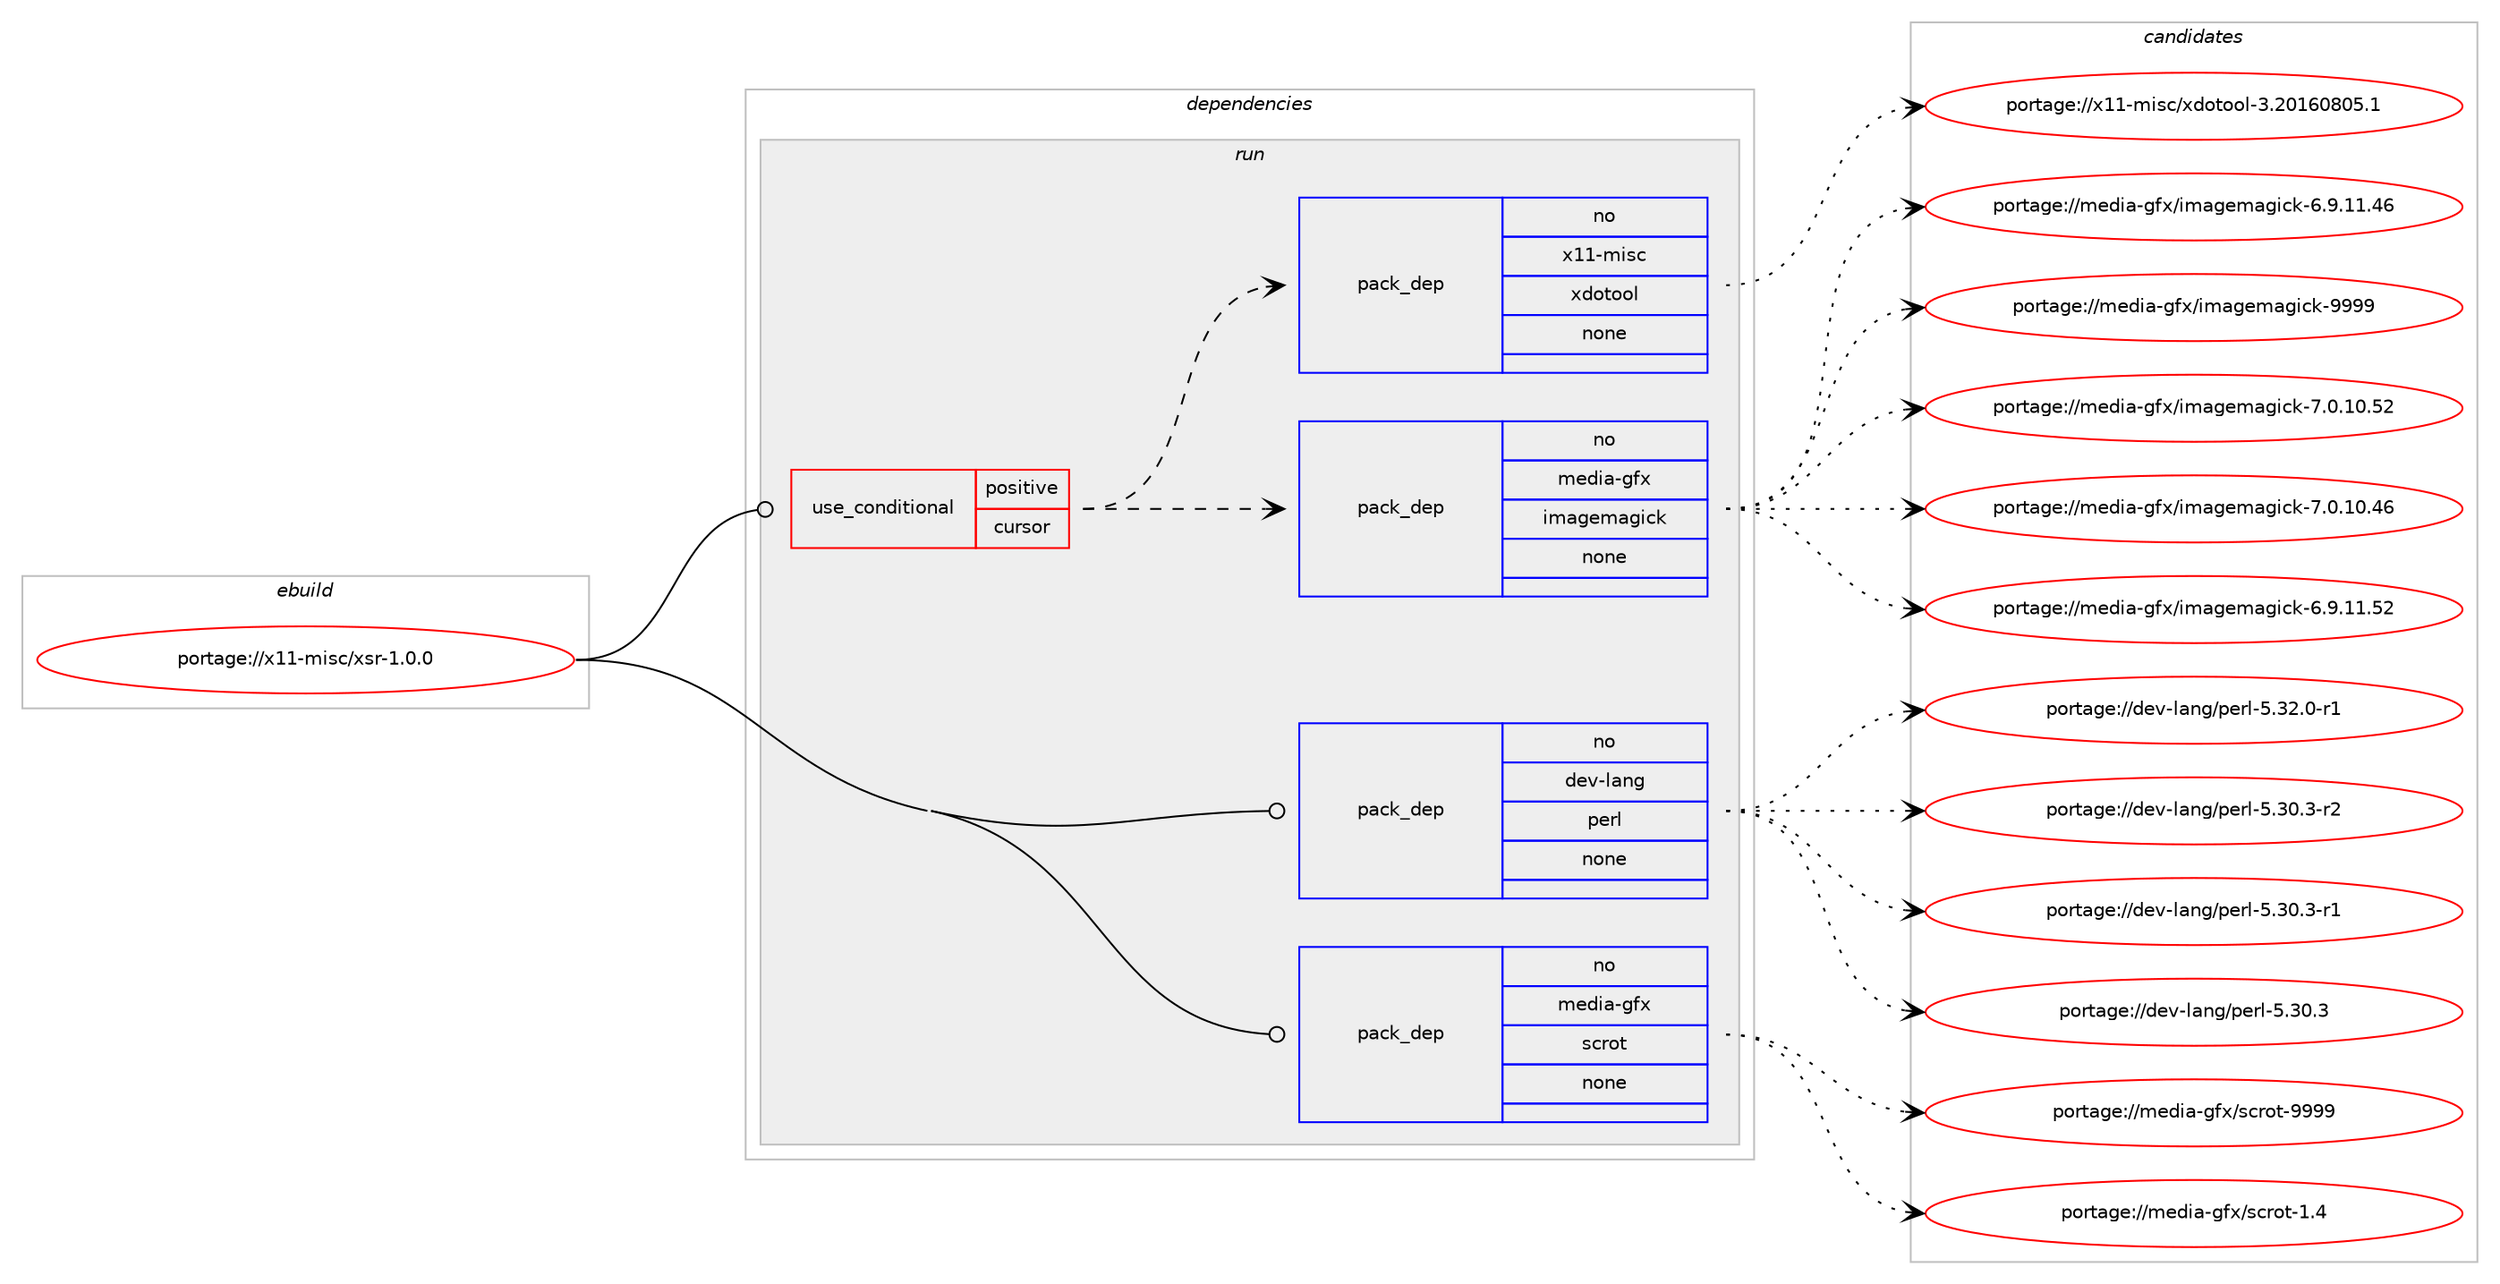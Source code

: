 digraph prolog {

# *************
# Graph options
# *************

newrank=true;
concentrate=true;
compound=true;
graph [rankdir=LR,fontname=Helvetica,fontsize=10,ranksep=1.5];#, ranksep=2.5, nodesep=0.2];
edge  [arrowhead=vee];
node  [fontname=Helvetica,fontsize=10];

# **********
# The ebuild
# **********

subgraph cluster_leftcol {
color=gray;
rank=same;
label=<<i>ebuild</i>>;
id [label="portage://x11-misc/xsr-1.0.0", color=red, width=4, href="../x11-misc/xsr-1.0.0.svg"];
}

# ****************
# The dependencies
# ****************

subgraph cluster_midcol {
color=gray;
label=<<i>dependencies</i>>;
subgraph cluster_compile {
fillcolor="#eeeeee";
style=filled;
label=<<i>compile</i>>;
}
subgraph cluster_compileandrun {
fillcolor="#eeeeee";
style=filled;
label=<<i>compile and run</i>>;
}
subgraph cluster_run {
fillcolor="#eeeeee";
style=filled;
label=<<i>run</i>>;
subgraph cond35 {
dependency615 [label=<<TABLE BORDER="0" CELLBORDER="1" CELLSPACING="0" CELLPADDING="4"><TR><TD ROWSPAN="3" CELLPADDING="10">use_conditional</TD></TR><TR><TD>positive</TD></TR><TR><TD>cursor</TD></TR></TABLE>>, shape=none, color=red];
subgraph pack575 {
dependency616 [label=<<TABLE BORDER="0" CELLBORDER="1" CELLSPACING="0" CELLPADDING="4" WIDTH="220"><TR><TD ROWSPAN="6" CELLPADDING="30">pack_dep</TD></TR><TR><TD WIDTH="110">no</TD></TR><TR><TD>media-gfx</TD></TR><TR><TD>imagemagick</TD></TR><TR><TD>none</TD></TR><TR><TD></TD></TR></TABLE>>, shape=none, color=blue];
}
dependency615:e -> dependency616:w [weight=20,style="dashed",arrowhead="vee"];
subgraph pack576 {
dependency617 [label=<<TABLE BORDER="0" CELLBORDER="1" CELLSPACING="0" CELLPADDING="4" WIDTH="220"><TR><TD ROWSPAN="6" CELLPADDING="30">pack_dep</TD></TR><TR><TD WIDTH="110">no</TD></TR><TR><TD>x11-misc</TD></TR><TR><TD>xdotool</TD></TR><TR><TD>none</TD></TR><TR><TD></TD></TR></TABLE>>, shape=none, color=blue];
}
dependency615:e -> dependency617:w [weight=20,style="dashed",arrowhead="vee"];
}
id:e -> dependency615:w [weight=20,style="solid",arrowhead="odot"];
subgraph pack577 {
dependency618 [label=<<TABLE BORDER="0" CELLBORDER="1" CELLSPACING="0" CELLPADDING="4" WIDTH="220"><TR><TD ROWSPAN="6" CELLPADDING="30">pack_dep</TD></TR><TR><TD WIDTH="110">no</TD></TR><TR><TD>dev-lang</TD></TR><TR><TD>perl</TD></TR><TR><TD>none</TD></TR><TR><TD></TD></TR></TABLE>>, shape=none, color=blue];
}
id:e -> dependency618:w [weight=20,style="solid",arrowhead="odot"];
subgraph pack578 {
dependency619 [label=<<TABLE BORDER="0" CELLBORDER="1" CELLSPACING="0" CELLPADDING="4" WIDTH="220"><TR><TD ROWSPAN="6" CELLPADDING="30">pack_dep</TD></TR><TR><TD WIDTH="110">no</TD></TR><TR><TD>media-gfx</TD></TR><TR><TD>scrot</TD></TR><TR><TD>none</TD></TR><TR><TD></TD></TR></TABLE>>, shape=none, color=blue];
}
id:e -> dependency619:w [weight=20,style="solid",arrowhead="odot"];
}
}

# **************
# The candidates
# **************

subgraph cluster_choices {
rank=same;
color=gray;
label=<<i>candidates</i>>;

subgraph choice575 {
color=black;
nodesep=1;
choice1091011001059745103102120471051099710310110997103105991074557575757 [label="portage://media-gfx/imagemagick-9999", color=red, width=4,href="../media-gfx/imagemagick-9999.svg"];
choice10910110010597451031021204710510997103101109971031059910745554648464948465350 [label="portage://media-gfx/imagemagick-7.0.10.52", color=red, width=4,href="../media-gfx/imagemagick-7.0.10.52.svg"];
choice10910110010597451031021204710510997103101109971031059910745554648464948465254 [label="portage://media-gfx/imagemagick-7.0.10.46", color=red, width=4,href="../media-gfx/imagemagick-7.0.10.46.svg"];
choice10910110010597451031021204710510997103101109971031059910745544657464949465350 [label="portage://media-gfx/imagemagick-6.9.11.52", color=red, width=4,href="../media-gfx/imagemagick-6.9.11.52.svg"];
choice10910110010597451031021204710510997103101109971031059910745544657464949465254 [label="portage://media-gfx/imagemagick-6.9.11.46", color=red, width=4,href="../media-gfx/imagemagick-6.9.11.46.svg"];
dependency616:e -> choice1091011001059745103102120471051099710310110997103105991074557575757:w [style=dotted,weight="100"];
dependency616:e -> choice10910110010597451031021204710510997103101109971031059910745554648464948465350:w [style=dotted,weight="100"];
dependency616:e -> choice10910110010597451031021204710510997103101109971031059910745554648464948465254:w [style=dotted,weight="100"];
dependency616:e -> choice10910110010597451031021204710510997103101109971031059910745544657464949465350:w [style=dotted,weight="100"];
dependency616:e -> choice10910110010597451031021204710510997103101109971031059910745544657464949465254:w [style=dotted,weight="100"];
}
subgraph choice576 {
color=black;
nodesep=1;
choice120494945109105115994712010011111611111110845514650484954485648534649 [label="portage://x11-misc/xdotool-3.20160805.1", color=red, width=4,href="../x11-misc/xdotool-3.20160805.1.svg"];
dependency617:e -> choice120494945109105115994712010011111611111110845514650484954485648534649:w [style=dotted,weight="100"];
}
subgraph choice577 {
color=black;
nodesep=1;
choice100101118451089711010347112101114108455346515046484511449 [label="portage://dev-lang/perl-5.32.0-r1", color=red, width=4,href="../dev-lang/perl-5.32.0-r1.svg"];
choice100101118451089711010347112101114108455346514846514511450 [label="portage://dev-lang/perl-5.30.3-r2", color=red, width=4,href="../dev-lang/perl-5.30.3-r2.svg"];
choice100101118451089711010347112101114108455346514846514511449 [label="portage://dev-lang/perl-5.30.3-r1", color=red, width=4,href="../dev-lang/perl-5.30.3-r1.svg"];
choice10010111845108971101034711210111410845534651484651 [label="portage://dev-lang/perl-5.30.3", color=red, width=4,href="../dev-lang/perl-5.30.3.svg"];
dependency618:e -> choice100101118451089711010347112101114108455346515046484511449:w [style=dotted,weight="100"];
dependency618:e -> choice100101118451089711010347112101114108455346514846514511450:w [style=dotted,weight="100"];
dependency618:e -> choice100101118451089711010347112101114108455346514846514511449:w [style=dotted,weight="100"];
dependency618:e -> choice10010111845108971101034711210111410845534651484651:w [style=dotted,weight="100"];
}
subgraph choice578 {
color=black;
nodesep=1;
choice109101100105974510310212047115991141111164557575757 [label="portage://media-gfx/scrot-9999", color=red, width=4,href="../media-gfx/scrot-9999.svg"];
choice1091011001059745103102120471159911411111645494652 [label="portage://media-gfx/scrot-1.4", color=red, width=4,href="../media-gfx/scrot-1.4.svg"];
dependency619:e -> choice109101100105974510310212047115991141111164557575757:w [style=dotted,weight="100"];
dependency619:e -> choice1091011001059745103102120471159911411111645494652:w [style=dotted,weight="100"];
}
}

}
